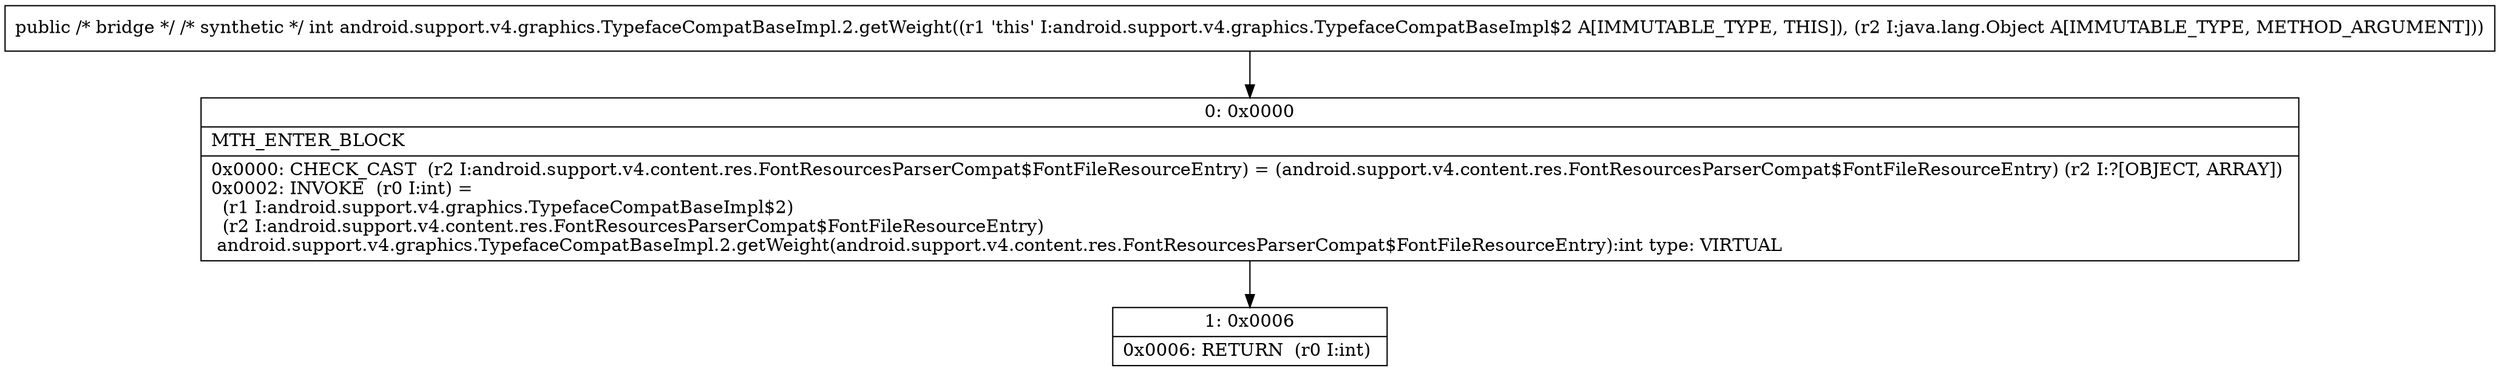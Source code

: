 digraph "CFG forandroid.support.v4.graphics.TypefaceCompatBaseImpl.2.getWeight(Ljava\/lang\/Object;)I" {
Node_0 [shape=record,label="{0\:\ 0x0000|MTH_ENTER_BLOCK\l|0x0000: CHECK_CAST  (r2 I:android.support.v4.content.res.FontResourcesParserCompat$FontFileResourceEntry) = (android.support.v4.content.res.FontResourcesParserCompat$FontFileResourceEntry) (r2 I:?[OBJECT, ARRAY]) \l0x0002: INVOKE  (r0 I:int) = \l  (r1 I:android.support.v4.graphics.TypefaceCompatBaseImpl$2)\l  (r2 I:android.support.v4.content.res.FontResourcesParserCompat$FontFileResourceEntry)\l android.support.v4.graphics.TypefaceCompatBaseImpl.2.getWeight(android.support.v4.content.res.FontResourcesParserCompat$FontFileResourceEntry):int type: VIRTUAL \l}"];
Node_1 [shape=record,label="{1\:\ 0x0006|0x0006: RETURN  (r0 I:int) \l}"];
MethodNode[shape=record,label="{public \/* bridge *\/ \/* synthetic *\/ int android.support.v4.graphics.TypefaceCompatBaseImpl.2.getWeight((r1 'this' I:android.support.v4.graphics.TypefaceCompatBaseImpl$2 A[IMMUTABLE_TYPE, THIS]), (r2 I:java.lang.Object A[IMMUTABLE_TYPE, METHOD_ARGUMENT])) }"];
MethodNode -> Node_0;
Node_0 -> Node_1;
}

